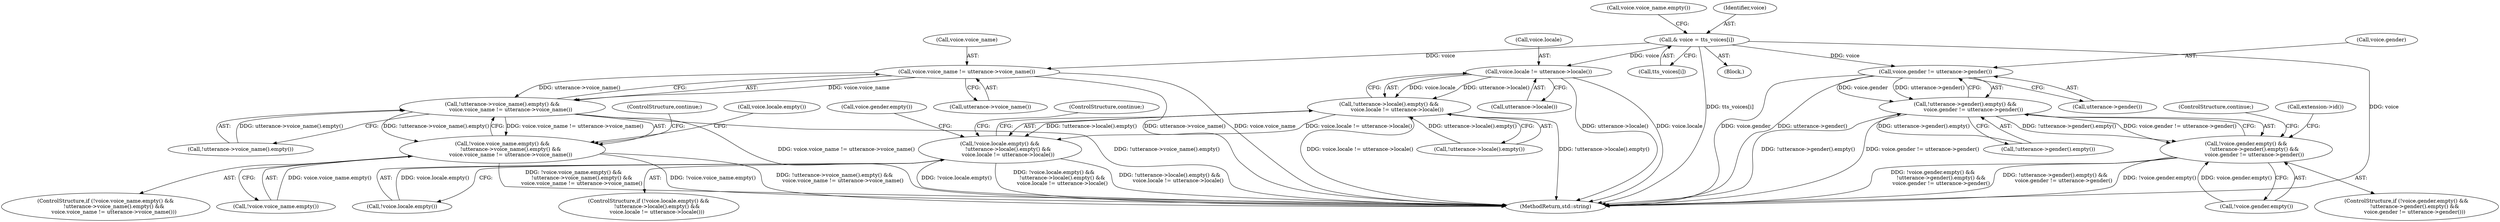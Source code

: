 digraph "1_Chrome_c63f2b7fe4fe2977f858a8e36d5f48db17eff2e7_7@array" {
"1000167" [label="(Call,& voice = tts_voices[i])"];
"1000179" [label="(Call,voice.voice_name != utterance->voice_name())"];
"1000176" [label="(Call,!utterance->voice_name().empty() &&\n          voice.voice_name != utterance->voice_name())"];
"1000173" [label="(Call,!voice.voice_name.empty() &&\n          !utterance->voice_name().empty() &&\n          voice.voice_name != utterance->voice_name())"];
"1000193" [label="(Call,voice.locale != utterance->locale())"];
"1000190" [label="(Call,!utterance->locale().empty() &&\n          voice.locale != utterance->locale())"];
"1000187" [label="(Call,!voice.locale.empty() &&\n          !utterance->locale().empty() &&\n          voice.locale != utterance->locale())"];
"1000207" [label="(Call,voice.gender != utterance->gender())"];
"1000204" [label="(Call,!utterance->gender().empty() &&\n          voice.gender != utterance->gender())"];
"1000201" [label="(Call,!voice.gender.empty() &&\n          !utterance->gender().empty() &&\n          voice.gender != utterance->gender())"];
"1000175" [label="(Call,voice.voice_name.empty())"];
"1000180" [label="(Call,voice.voice_name)"];
"1000205" [label="(Call,!utterance->gender().empty())"];
"1000183" [label="(Call,utterance->voice_name())"];
"1000200" [label="(ControlStructure,if (!voice.gender.empty() &&\n          !utterance->gender().empty() &&\n          voice.gender != utterance->gender()))"];
"1000168" [label="(Identifier,voice)"];
"1000173" [label="(Call,!voice.voice_name.empty() &&\n          !utterance->voice_name().empty() &&\n          voice.voice_name != utterance->voice_name())"];
"1000186" [label="(ControlStructure,if (!voice.locale.empty() &&\n          !utterance->locale().empty() &&\n          voice.locale != utterance->locale()))"];
"1000203" [label="(Call,voice.gender.empty())"];
"1000176" [label="(Call,!utterance->voice_name().empty() &&\n          voice.voice_name != utterance->voice_name())"];
"1000177" [label="(Call,!utterance->voice_name().empty())"];
"1000169" [label="(Call,tts_voices[i])"];
"1000174" [label="(Call,!voice.voice_name.empty())"];
"1000185" [label="(ControlStructure,continue;)"];
"1000165" [label="(Block,)"];
"1000202" [label="(Call,!voice.gender.empty())"];
"1000197" [label="(Call,utterance->locale())"];
"1000211" [label="(Call,utterance->gender())"];
"1000193" [label="(Call,voice.locale != utterance->locale())"];
"1000189" [label="(Call,voice.locale.empty())"];
"1000187" [label="(Call,!voice.locale.empty() &&\n          !utterance->locale().empty() &&\n          voice.locale != utterance->locale())"];
"1000207" [label="(Call,voice.gender != utterance->gender())"];
"1000199" [label="(ControlStructure,continue;)"];
"1000201" [label="(Call,!voice.gender.empty() &&\n          !utterance->gender().empty() &&\n          voice.gender != utterance->gender())"];
"1000167" [label="(Call,& voice = tts_voices[i])"];
"1000204" [label="(Call,!utterance->gender().empty() &&\n          voice.gender != utterance->gender())"];
"1000191" [label="(Call,!utterance->locale().empty())"];
"1000188" [label="(Call,!voice.locale.empty())"];
"1000208" [label="(Call,voice.gender)"];
"1000218" [label="(MethodReturn,std::string)"];
"1000213" [label="(ControlStructure,continue;)"];
"1000194" [label="(Call,voice.locale)"];
"1000179" [label="(Call,voice.voice_name != utterance->voice_name())"];
"1000190" [label="(Call,!utterance->locale().empty() &&\n          voice.locale != utterance->locale())"];
"1000172" [label="(ControlStructure,if (!voice.voice_name.empty() &&\n          !utterance->voice_name().empty() &&\n          voice.voice_name != utterance->voice_name()))"];
"1000215" [label="(Call,extension->id())"];
"1000167" -> "1000165"  [label="AST: "];
"1000167" -> "1000169"  [label="CFG: "];
"1000168" -> "1000167"  [label="AST: "];
"1000169" -> "1000167"  [label="AST: "];
"1000175" -> "1000167"  [label="CFG: "];
"1000167" -> "1000218"  [label="DDG: voice"];
"1000167" -> "1000218"  [label="DDG: tts_voices[i]"];
"1000167" -> "1000179"  [label="DDG: voice"];
"1000167" -> "1000193"  [label="DDG: voice"];
"1000167" -> "1000207"  [label="DDG: voice"];
"1000179" -> "1000176"  [label="AST: "];
"1000179" -> "1000183"  [label="CFG: "];
"1000180" -> "1000179"  [label="AST: "];
"1000183" -> "1000179"  [label="AST: "];
"1000176" -> "1000179"  [label="CFG: "];
"1000179" -> "1000218"  [label="DDG: voice.voice_name"];
"1000179" -> "1000218"  [label="DDG: utterance->voice_name()"];
"1000179" -> "1000176"  [label="DDG: voice.voice_name"];
"1000179" -> "1000176"  [label="DDG: utterance->voice_name()"];
"1000176" -> "1000173"  [label="AST: "];
"1000176" -> "1000177"  [label="CFG: "];
"1000177" -> "1000176"  [label="AST: "];
"1000173" -> "1000176"  [label="CFG: "];
"1000176" -> "1000218"  [label="DDG: voice.voice_name != utterance->voice_name()"];
"1000176" -> "1000218"  [label="DDG: !utterance->voice_name().empty()"];
"1000176" -> "1000173"  [label="DDG: !utterance->voice_name().empty()"];
"1000176" -> "1000173"  [label="DDG: voice.voice_name != utterance->voice_name()"];
"1000177" -> "1000176"  [label="DDG: utterance->voice_name().empty()"];
"1000173" -> "1000172"  [label="AST: "];
"1000173" -> "1000174"  [label="CFG: "];
"1000174" -> "1000173"  [label="AST: "];
"1000185" -> "1000173"  [label="CFG: "];
"1000189" -> "1000173"  [label="CFG: "];
"1000173" -> "1000218"  [label="DDG: !utterance->voice_name().empty() &&\n          voice.voice_name != utterance->voice_name()"];
"1000173" -> "1000218"  [label="DDG: !voice.voice_name.empty() &&\n          !utterance->voice_name().empty() &&\n          voice.voice_name != utterance->voice_name()"];
"1000173" -> "1000218"  [label="DDG: !voice.voice_name.empty()"];
"1000174" -> "1000173"  [label="DDG: voice.voice_name.empty()"];
"1000193" -> "1000190"  [label="AST: "];
"1000193" -> "1000197"  [label="CFG: "];
"1000194" -> "1000193"  [label="AST: "];
"1000197" -> "1000193"  [label="AST: "];
"1000190" -> "1000193"  [label="CFG: "];
"1000193" -> "1000218"  [label="DDG: utterance->locale()"];
"1000193" -> "1000218"  [label="DDG: voice.locale"];
"1000193" -> "1000190"  [label="DDG: voice.locale"];
"1000193" -> "1000190"  [label="DDG: utterance->locale()"];
"1000190" -> "1000187"  [label="AST: "];
"1000190" -> "1000191"  [label="CFG: "];
"1000191" -> "1000190"  [label="AST: "];
"1000187" -> "1000190"  [label="CFG: "];
"1000190" -> "1000218"  [label="DDG: !utterance->locale().empty()"];
"1000190" -> "1000218"  [label="DDG: voice.locale != utterance->locale()"];
"1000190" -> "1000187"  [label="DDG: !utterance->locale().empty()"];
"1000190" -> "1000187"  [label="DDG: voice.locale != utterance->locale()"];
"1000191" -> "1000190"  [label="DDG: utterance->locale().empty()"];
"1000187" -> "1000186"  [label="AST: "];
"1000187" -> "1000188"  [label="CFG: "];
"1000188" -> "1000187"  [label="AST: "];
"1000199" -> "1000187"  [label="CFG: "];
"1000203" -> "1000187"  [label="CFG: "];
"1000187" -> "1000218"  [label="DDG: !voice.locale.empty()"];
"1000187" -> "1000218"  [label="DDG: !voice.locale.empty() &&\n          !utterance->locale().empty() &&\n          voice.locale != utterance->locale()"];
"1000187" -> "1000218"  [label="DDG: !utterance->locale().empty() &&\n          voice.locale != utterance->locale()"];
"1000188" -> "1000187"  [label="DDG: voice.locale.empty()"];
"1000207" -> "1000204"  [label="AST: "];
"1000207" -> "1000211"  [label="CFG: "];
"1000208" -> "1000207"  [label="AST: "];
"1000211" -> "1000207"  [label="AST: "];
"1000204" -> "1000207"  [label="CFG: "];
"1000207" -> "1000218"  [label="DDG: voice.gender"];
"1000207" -> "1000218"  [label="DDG: utterance->gender()"];
"1000207" -> "1000204"  [label="DDG: voice.gender"];
"1000207" -> "1000204"  [label="DDG: utterance->gender()"];
"1000204" -> "1000201"  [label="AST: "];
"1000204" -> "1000205"  [label="CFG: "];
"1000205" -> "1000204"  [label="AST: "];
"1000201" -> "1000204"  [label="CFG: "];
"1000204" -> "1000218"  [label="DDG: !utterance->gender().empty()"];
"1000204" -> "1000218"  [label="DDG: voice.gender != utterance->gender()"];
"1000204" -> "1000201"  [label="DDG: !utterance->gender().empty()"];
"1000204" -> "1000201"  [label="DDG: voice.gender != utterance->gender()"];
"1000205" -> "1000204"  [label="DDG: utterance->gender().empty()"];
"1000201" -> "1000200"  [label="AST: "];
"1000201" -> "1000202"  [label="CFG: "];
"1000202" -> "1000201"  [label="AST: "];
"1000213" -> "1000201"  [label="CFG: "];
"1000215" -> "1000201"  [label="CFG: "];
"1000201" -> "1000218"  [label="DDG: !voice.gender.empty() &&\n          !utterance->gender().empty() &&\n          voice.gender != utterance->gender()"];
"1000201" -> "1000218"  [label="DDG: !utterance->gender().empty() &&\n          voice.gender != utterance->gender()"];
"1000201" -> "1000218"  [label="DDG: !voice.gender.empty()"];
"1000202" -> "1000201"  [label="DDG: voice.gender.empty()"];
}
